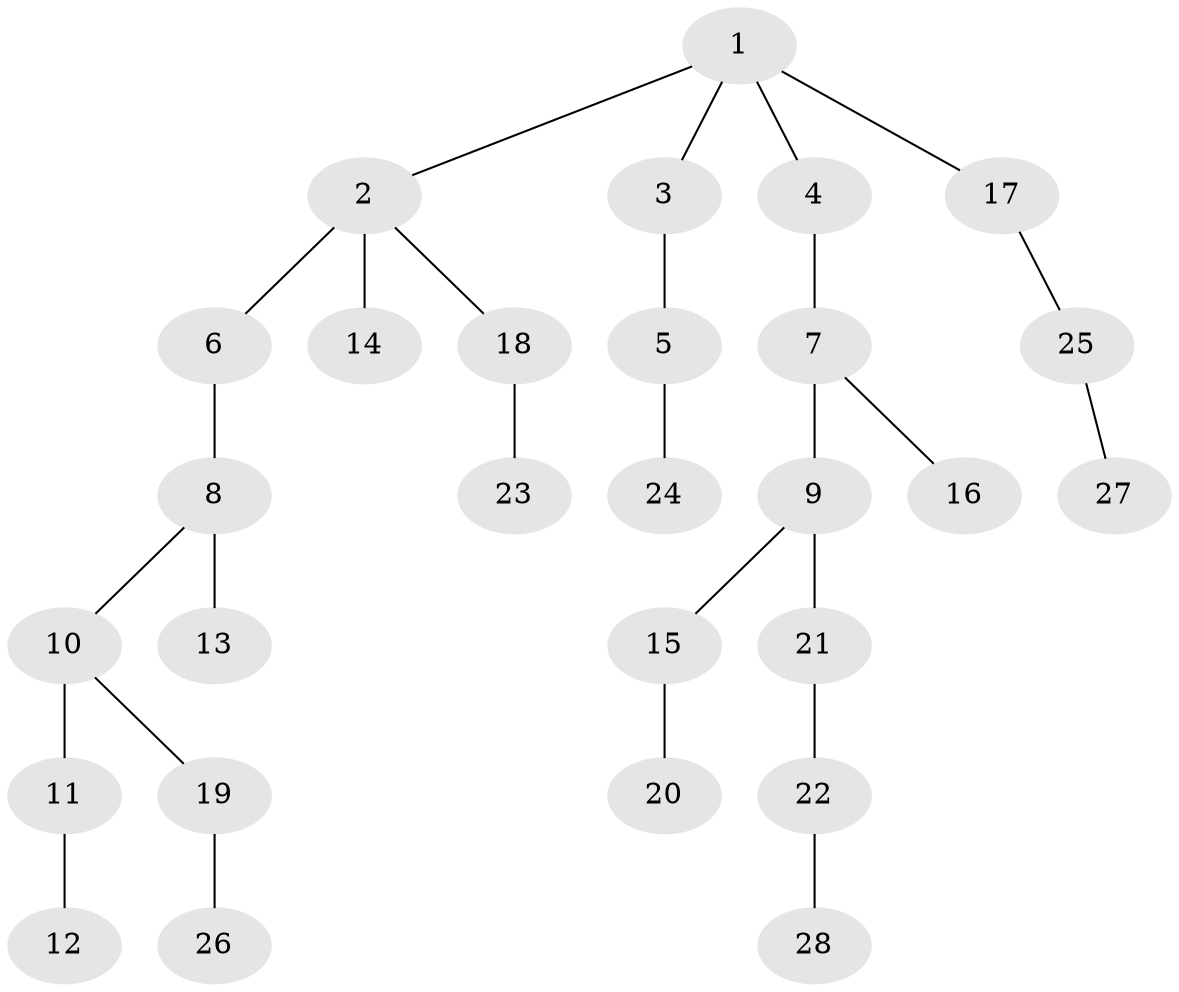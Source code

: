 // original degree distribution, {5: 0.03571428571428571, 6: 0.03571428571428571, 2: 0.14285714285714285, 4: 0.07142857142857142, 1: 0.5714285714285714, 3: 0.14285714285714285}
// Generated by graph-tools (version 1.1) at 2025/36/03/09/25 02:36:34]
// undirected, 28 vertices, 27 edges
graph export_dot {
graph [start="1"]
  node [color=gray90,style=filled];
  1;
  2;
  3;
  4;
  5;
  6;
  7;
  8;
  9;
  10;
  11;
  12;
  13;
  14;
  15;
  16;
  17;
  18;
  19;
  20;
  21;
  22;
  23;
  24;
  25;
  26;
  27;
  28;
  1 -- 2 [weight=1.0];
  1 -- 3 [weight=1.0];
  1 -- 4 [weight=1.0];
  1 -- 17 [weight=1.0];
  2 -- 6 [weight=2.0];
  2 -- 14 [weight=1.0];
  2 -- 18 [weight=1.0];
  3 -- 5 [weight=1.0];
  4 -- 7 [weight=1.0];
  5 -- 24 [weight=1.0];
  6 -- 8 [weight=1.0];
  7 -- 9 [weight=1.0];
  7 -- 16 [weight=1.0];
  8 -- 10 [weight=1.0];
  8 -- 13 [weight=4.0];
  9 -- 15 [weight=1.0];
  9 -- 21 [weight=3.0];
  10 -- 11 [weight=2.0];
  10 -- 19 [weight=1.0];
  11 -- 12 [weight=1.0];
  15 -- 20 [weight=1.0];
  17 -- 25 [weight=1.0];
  18 -- 23 [weight=1.0];
  19 -- 26 [weight=1.0];
  21 -- 22 [weight=1.0];
  22 -- 28 [weight=1.0];
  25 -- 27 [weight=1.0];
}
